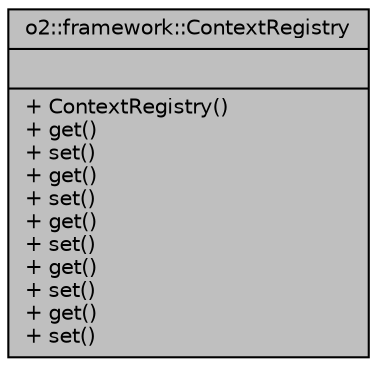 digraph "o2::framework::ContextRegistry"
{
 // INTERACTIVE_SVG=YES
  bgcolor="transparent";
  edge [fontname="Helvetica",fontsize="10",labelfontname="Helvetica",labelfontsize="10"];
  node [fontname="Helvetica",fontsize="10",shape=record];
  Node1 [label="{o2::framework::ContextRegistry\n||+ ContextRegistry()\l+ get()\l+ set()\l+ get()\l+ set()\l+ get()\l+ set()\l+ get()\l+ set()\l+ get()\l+ set()\l}",height=0.2,width=0.4,color="black", fillcolor="grey75", style="filled" fontcolor="black"];
}
